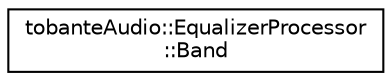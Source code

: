 digraph "Graphical Class Hierarchy"
{
  edge [fontname="Helvetica",fontsize="10",labelfontname="Helvetica",labelfontsize="10"];
  node [fontname="Helvetica",fontsize="10",shape=record];
  rankdir="LR";
  Node0 [label="tobanteAudio::EqualizerProcessor\l::Band",height=0.2,width=0.4,color="black", fillcolor="white", style="filled",URL="$structtobanteAudio_1_1EqualizerProcessor_1_1Band.html",tooltip="Model of a filter band. "];
}
